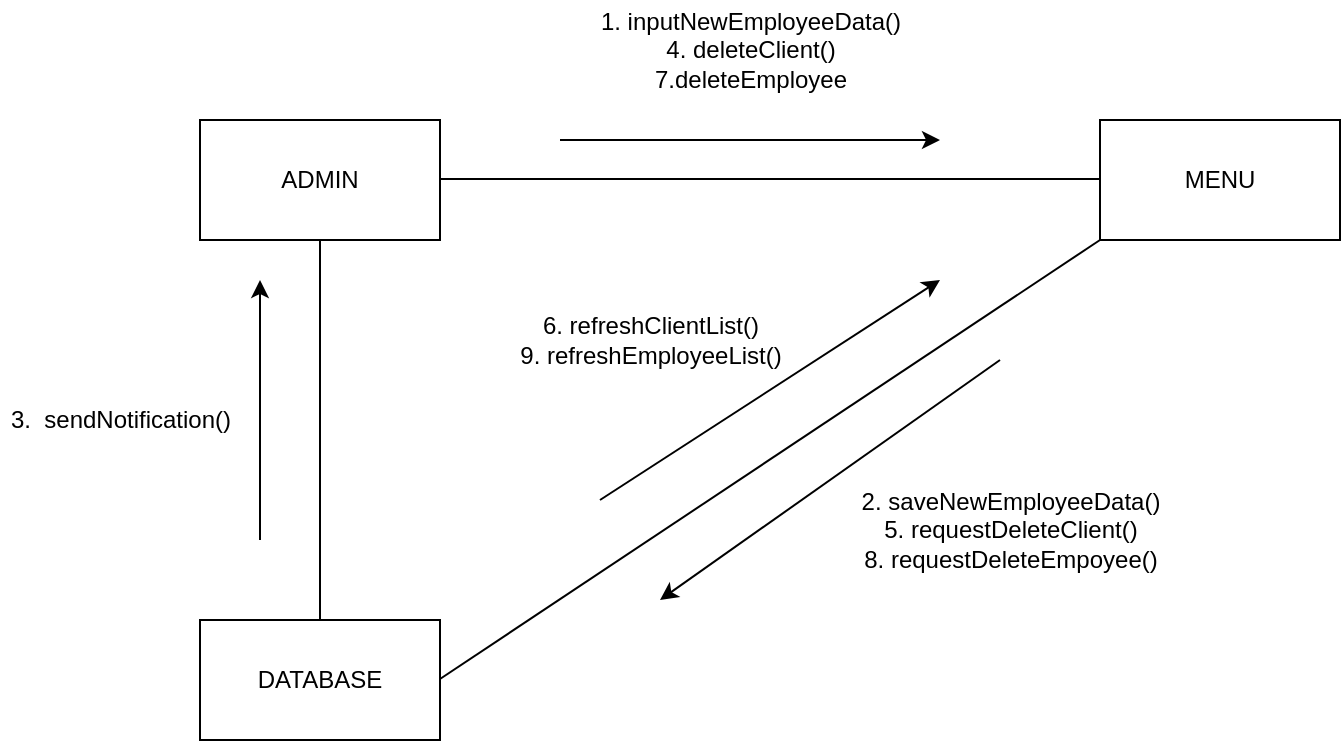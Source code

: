 <mxfile version="18.0.1"><diagram id="FQblzh1xZfY3tNM1tnJ5" name="Page-1"><mxGraphModel dx="1002" dy="596" grid="1" gridSize="10" guides="1" tooltips="1" connect="1" arrows="1" fold="1" page="1" pageScale="1" pageWidth="827" pageHeight="1169" math="0" shadow="0"><root><mxCell id="0"/><mxCell id="1" parent="0"/><mxCell id="qj5gSgfLmecDWBgPHnT2-2" value="ADMIN" style="rounded=0;whiteSpace=wrap;html=1;" vertex="1" parent="1"><mxGeometry x="110" y="130" width="120" height="60" as="geometry"/></mxCell><mxCell id="qj5gSgfLmecDWBgPHnT2-5" value="MENU" style="rounded=0;whiteSpace=wrap;html=1;" vertex="1" parent="1"><mxGeometry x="560" y="130" width="120" height="60" as="geometry"/></mxCell><mxCell id="qj5gSgfLmecDWBgPHnT2-6" value="DATABASE" style="rounded=0;whiteSpace=wrap;html=1;" vertex="1" parent="1"><mxGeometry x="110" y="380" width="120" height="60" as="geometry"/></mxCell><mxCell id="qj5gSgfLmecDWBgPHnT2-12" value="" style="endArrow=none;html=1;rounded=0;entryX=0;entryY=1;entryDx=0;entryDy=0;exitX=1;exitY=0.5;exitDx=0;exitDy=0;" edge="1" parent="1" target="qj5gSgfLmecDWBgPHnT2-5"><mxGeometry width="50" height="50" relative="1" as="geometry"><mxPoint x="230" y="409.5" as="sourcePoint"/><mxPoint x="560" y="409.5" as="targetPoint"/></mxGeometry></mxCell><mxCell id="qj5gSgfLmecDWBgPHnT2-13" value="" style="endArrow=none;html=1;rounded=0;entryX=0;entryY=0.5;entryDx=0;entryDy=0;exitX=1;exitY=0.5;exitDx=0;exitDy=0;" edge="1" parent="1"><mxGeometry width="50" height="50" relative="1" as="geometry"><mxPoint x="230" y="159.5" as="sourcePoint"/><mxPoint x="560" y="159.5" as="targetPoint"/></mxGeometry></mxCell><mxCell id="qj5gSgfLmecDWBgPHnT2-14" value="" style="endArrow=none;html=1;rounded=0;entryX=0.5;entryY=1;entryDx=0;entryDy=0;exitX=0.5;exitY=0;exitDx=0;exitDy=0;" edge="1" parent="1" source="qj5gSgfLmecDWBgPHnT2-6" target="qj5gSgfLmecDWBgPHnT2-2"><mxGeometry width="50" height="50" relative="1" as="geometry"><mxPoint x="170" y="370" as="sourcePoint"/><mxPoint x="420" y="250" as="targetPoint"/><Array as="points"/></mxGeometry></mxCell><mxCell id="qj5gSgfLmecDWBgPHnT2-15" value="" style="endArrow=classic;html=1;rounded=0;" edge="1" parent="1"><mxGeometry width="50" height="50" relative="1" as="geometry"><mxPoint x="290" y="140" as="sourcePoint"/><mxPoint x="480" y="140" as="targetPoint"/></mxGeometry></mxCell><mxCell id="qj5gSgfLmecDWBgPHnT2-16" value="1. inputNewEmployeeData()&lt;br&gt;4. deleteClient()&lt;br&gt;7.deleteEmployee" style="text;html=1;align=center;verticalAlign=middle;resizable=0;points=[];autosize=1;strokeColor=none;fillColor=none;" vertex="1" parent="1"><mxGeometry x="310" y="70" width="150" height="50" as="geometry"/></mxCell><mxCell id="qj5gSgfLmecDWBgPHnT2-21" value="2. saveNewEmployeeData()&lt;br&gt;5. requestDeleteClient()&lt;br&gt;8. requestDeleteEmpoyee()" style="text;html=1;align=center;verticalAlign=middle;resizable=0;points=[];autosize=1;strokeColor=none;fillColor=none;rotation=0;" vertex="1" parent="1"><mxGeometry x="440" y="310" width="150" height="50" as="geometry"/></mxCell><mxCell id="qj5gSgfLmecDWBgPHnT2-26" value="" style="endArrow=classic;html=1;rounded=0;" edge="1" parent="1"><mxGeometry width="50" height="50" relative="1" as="geometry"><mxPoint x="140" y="340" as="sourcePoint"/><mxPoint x="140" y="210" as="targetPoint"/></mxGeometry></mxCell><mxCell id="qj5gSgfLmecDWBgPHnT2-27" value="3.&amp;nbsp; sendNotification()" style="text;html=1;align=center;verticalAlign=middle;resizable=0;points=[];autosize=1;strokeColor=none;fillColor=none;" vertex="1" parent="1"><mxGeometry x="10" y="270" width="120" height="20" as="geometry"/></mxCell><mxCell id="qj5gSgfLmecDWBgPHnT2-28" value="" style="endArrow=classic;html=1;rounded=0;" edge="1" parent="1"><mxGeometry width="50" height="50" relative="1" as="geometry"><mxPoint x="510" y="250" as="sourcePoint"/><mxPoint x="340" y="370" as="targetPoint"/></mxGeometry></mxCell><mxCell id="qj5gSgfLmecDWBgPHnT2-30" value="" style="endArrow=classic;html=1;rounded=0;" edge="1" parent="1"><mxGeometry width="50" height="50" relative="1" as="geometry"><mxPoint x="310" y="320" as="sourcePoint"/><mxPoint x="480" y="210" as="targetPoint"/></mxGeometry></mxCell><mxCell id="qj5gSgfLmecDWBgPHnT2-31" value="6. refreshClientList()&lt;br&gt;9. refreshEmployeeList()" style="text;html=1;align=center;verticalAlign=middle;resizable=0;points=[];autosize=1;strokeColor=none;fillColor=none;" vertex="1" parent="1"><mxGeometry x="265" y="225" width="140" height="30" as="geometry"/></mxCell></root></mxGraphModel></diagram></mxfile>